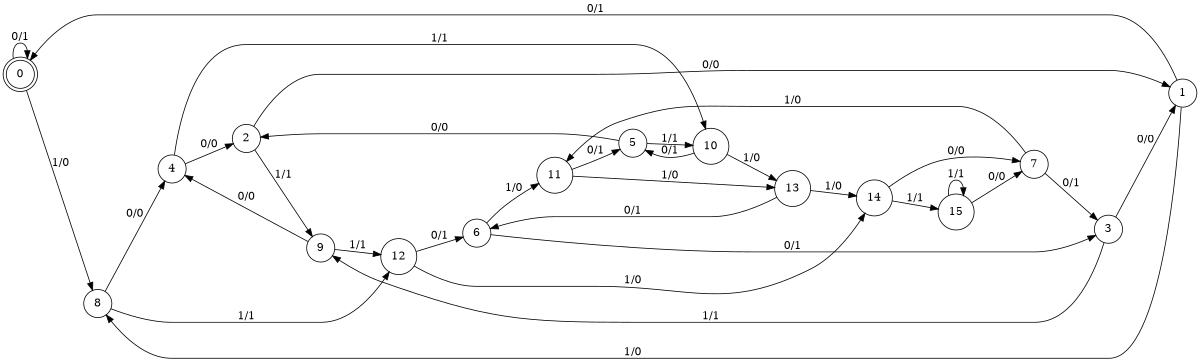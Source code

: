 digraph finite_state_machine {
	rankdir=LR size="8,5"
	node [shape=doublecircle]
	0
	node [shape=circle]
	0 -> 0 [label="0/1"]
    1 -> 0 [label="0/1"]
	2 -> 1 [label="0/0"]
	3 -> 1 [label="0/0"]
	4 -> 2 [label="0/0"]
    5 -> 2 [label="0/0"]
	6 -> 3 [label="0/1"]
	7 -> 3 [label="0/1"]
    8 -> 4 [label="0/0"]
    9 -> 4 [label="0/0"]
    10 -> 5 [label="0/1"]
	11 -> 5 [label="0/1"]
	12 -> 6 [label="0/1"]
	13 -> 6 [label="0/1"]
    14 -> 7 [label="0/0"]
	15 -> 7 [label="0/0"]
    0 -> 8 [label="1/0"]
    1 -> 8 [label="1/0"]
	2 -> 9 [label="1/1"]
	3 -> 9 [label="1/1"]
	4 -> 10 [label="1/1"]
    5 -> 10 [label="1/1"]
	6 -> 11 [label="1/0"]
	7 -> 11 [label="1/0"]
    8 -> 12 [label="1/1"]
    9 -> 12 [label="1/1"]
    10 -> 13 [label="1/0"]
	11 -> 13 [label="1/0"]
	12 -> 14 [label="1/0"]
	13 -> 14 [label="1/0"]
    14 -> 15 [label="1/1"]
	15 -> 15 [label="1/1"]
}